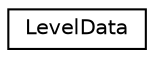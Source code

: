 digraph "Graphical Class Hierarchy"
{
 // LATEX_PDF_SIZE
  edge [fontname="Helvetica",fontsize="10",labelfontname="Helvetica",labelfontsize="10"];
  node [fontname="Helvetica",fontsize="10",shape=record];
  rankdir="LR";
  Node0 [label="LevelData",height=0.2,width=0.4,color="black", fillcolor="white", style="filled",URL="$struct_level_data.html",tooltip=" "];
}

